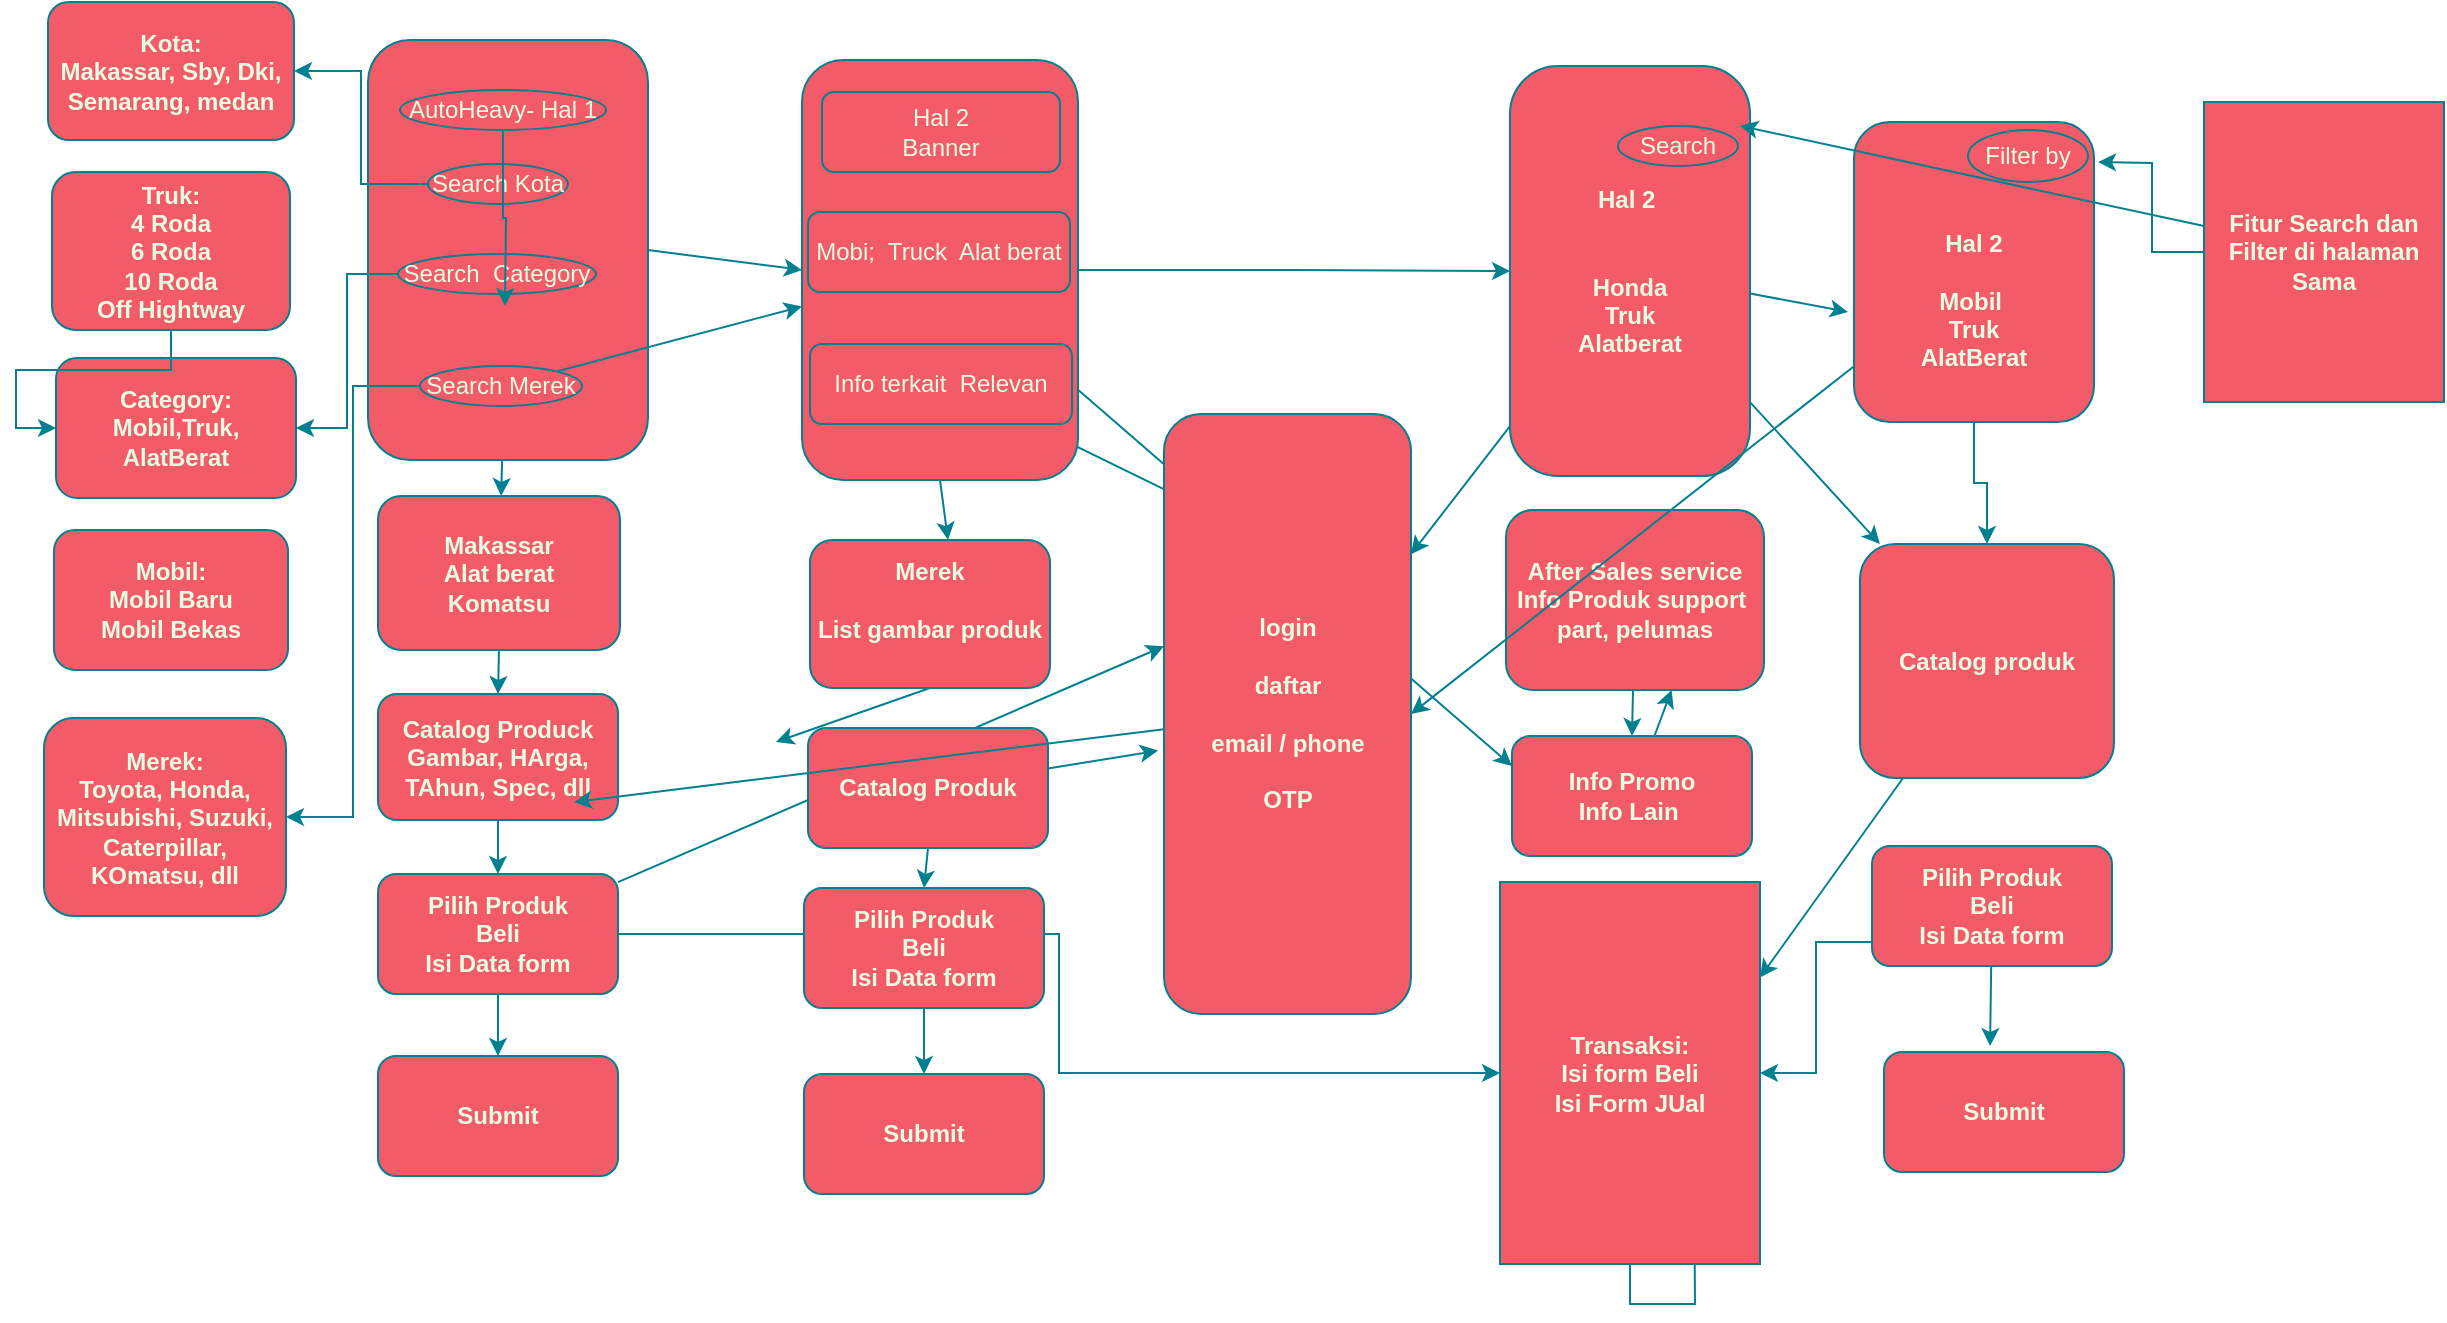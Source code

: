 <mxfile version="21.1.2" type="github">
  <diagram name="Halaman-1" id="3dzhe3GlNRCugnpRDaCN">
    <mxGraphModel dx="2498" dy="573" grid="1" gridSize="10" guides="1" tooltips="1" connect="1" arrows="1" fold="1" page="1" pageScale="1" pageWidth="1169" pageHeight="827" math="0" shadow="0">
      <root>
        <mxCell id="0" />
        <mxCell id="1" parent="0" />
        <mxCell id="Ack3g6VIgKYUrE192UU8-26" value="" style="edgeStyle=none;rounded=0;orthogonalLoop=1;jettySize=auto;html=1;fillColor=#F45B69;strokeColor=#028090;labelBackgroundColor=none;fontColor=default;" parent="1" source="Ack3g6VIgKYUrE192UU8-2" target="Ack3g6VIgKYUrE192UU8-5" edge="1">
          <mxGeometry relative="1" as="geometry" />
        </mxCell>
        <mxCell id="Ack3g6VIgKYUrE192UU8-42" style="edgeStyle=none;rounded=0;orthogonalLoop=1;jettySize=auto;html=1;exitX=1;exitY=0.5;exitDx=0;exitDy=0;entryX=0;entryY=0.5;entryDx=0;entryDy=0;fillColor=#F45B69;strokeColor=#028090;labelBackgroundColor=none;fontColor=default;" parent="1" source="Ack3g6VIgKYUrE192UU8-2" target="Ack3g6VIgKYUrE192UU8-4" edge="1">
          <mxGeometry relative="1" as="geometry" />
        </mxCell>
        <mxCell id="Ack3g6VIgKYUrE192UU8-2" value="" style="rounded=1;whiteSpace=wrap;html=1;fontStyle=1;fillColor=#F45B69;strokeColor=#028090;labelBackgroundColor=none;fontColor=#E4FDE1;" parent="1" vertex="1">
          <mxGeometry x="165" y="29" width="140" height="210" as="geometry" />
        </mxCell>
        <mxCell id="Ack3g6VIgKYUrE192UU8-35" style="edgeStyle=none;rounded=0;orthogonalLoop=1;jettySize=auto;html=1;exitX=0.5;exitY=1;exitDx=0;exitDy=0;fillColor=#F45B69;strokeColor=#028090;labelBackgroundColor=none;fontColor=default;" parent="1" source="Ack3g6VIgKYUrE192UU8-3" edge="1">
          <mxGeometry relative="1" as="geometry">
            <mxPoint x="369" y="380" as="targetPoint" />
          </mxGeometry>
        </mxCell>
        <mxCell id="Ack3g6VIgKYUrE192UU8-3" value="Merek&lt;br&gt;&lt;br&gt;List gambar produk&lt;br&gt;&lt;br&gt;" style="rounded=1;whiteSpace=wrap;html=1;fontStyle=1;fillColor=#F45B69;strokeColor=#028090;labelBackgroundColor=none;fontColor=#E4FDE1;" parent="1" vertex="1">
          <mxGeometry x="386" y="279" width="120" height="74" as="geometry" />
        </mxCell>
        <mxCell id="Ack3g6VIgKYUrE192UU8-45" style="edgeStyle=none;rounded=0;orthogonalLoop=1;jettySize=auto;html=1;exitX=0.5;exitY=1;exitDx=0;exitDy=0;entryX=0.575;entryY=0;entryDx=0;entryDy=0;entryPerimeter=0;fillColor=#F45B69;strokeColor=#028090;labelBackgroundColor=none;fontColor=default;" parent="1" source="Ack3g6VIgKYUrE192UU8-4" target="Ack3g6VIgKYUrE192UU8-3" edge="1">
          <mxGeometry relative="1" as="geometry" />
        </mxCell>
        <mxCell id="Ack3g6VIgKYUrE192UU8-51" style="edgeStyle=none;rounded=0;orthogonalLoop=1;jettySize=auto;html=1;strokeColor=#028090;labelBackgroundColor=none;fontColor=default;" parent="1" edge="1">
          <mxGeometry relative="1" as="geometry">
            <mxPoint x="447" y="196.866" as="sourcePoint" />
            <mxPoint x="668" y="305" as="targetPoint" />
          </mxGeometry>
        </mxCell>
        <mxCell id="Ack3g6VIgKYUrE192UU8-52" style="edgeStyle=none;rounded=0;orthogonalLoop=1;jettySize=auto;html=1;entryX=0;entryY=0.25;entryDx=0;entryDy=0;strokeColor=#028090;labelBackgroundColor=none;fontColor=default;" parent="1" source="Ack3g6VIgKYUrE192UU8-4" target="Ack3g6VIgKYUrE192UU8-9" edge="1">
          <mxGeometry relative="1" as="geometry" />
        </mxCell>
        <mxCell id="Ack3g6VIgKYUrE192UU8-100" style="edgeStyle=orthogonalEdgeStyle;rounded=0;orthogonalLoop=1;jettySize=auto;html=1;strokeColor=#028090;labelBackgroundColor=none;fontColor=default;" parent="1" source="Ack3g6VIgKYUrE192UU8-4" target="Ack3g6VIgKYUrE192UU8-11" edge="1">
          <mxGeometry relative="1" as="geometry" />
        </mxCell>
        <mxCell id="Ack3g6VIgKYUrE192UU8-4" value="" style="rounded=1;whiteSpace=wrap;html=1;fontStyle=1;fillColor=#F45B69;strokeColor=#028090;labelBackgroundColor=none;fontColor=#E4FDE1;" parent="1" vertex="1">
          <mxGeometry x="382" y="39" width="138" height="210" as="geometry" />
        </mxCell>
        <mxCell id="Ack3g6VIgKYUrE192UU8-38" style="edgeStyle=none;rounded=0;orthogonalLoop=1;jettySize=auto;html=1;exitX=0.5;exitY=1;exitDx=0;exitDy=0;entryX=0.5;entryY=0;entryDx=0;entryDy=0;fillColor=#F45B69;strokeColor=#028090;labelBackgroundColor=none;fontColor=default;" parent="1" source="Ack3g6VIgKYUrE192UU8-5" target="Ack3g6VIgKYUrE192UU8-6" edge="1">
          <mxGeometry relative="1" as="geometry" />
        </mxCell>
        <mxCell id="Ack3g6VIgKYUrE192UU8-5" value="Makassar&lt;br&gt;Alat berat&lt;br&gt;Komatsu" style="rounded=1;whiteSpace=wrap;html=1;fontStyle=1;fillColor=#F45B69;strokeColor=#028090;labelBackgroundColor=none;fontColor=#E4FDE1;" parent="1" vertex="1">
          <mxGeometry x="170" y="257" width="121" height="77" as="geometry" />
        </mxCell>
        <mxCell id="Ack3g6VIgKYUrE192UU8-30" style="edgeStyle=none;rounded=0;orthogonalLoop=1;jettySize=auto;html=1;exitX=0.5;exitY=1;exitDx=0;exitDy=0;entryX=0.5;entryY=0;entryDx=0;entryDy=0;fillColor=#F45B69;strokeColor=#028090;labelBackgroundColor=none;fontColor=default;" parent="1" source="Ack3g6VIgKYUrE192UU8-6" target="Ack3g6VIgKYUrE192UU8-7" edge="1">
          <mxGeometry relative="1" as="geometry" />
        </mxCell>
        <mxCell id="Ack3g6VIgKYUrE192UU8-6" value="Catalog Produck&lt;br&gt;Gambar, HArga, TAhun, Spec, dll" style="rounded=1;whiteSpace=wrap;html=1;fontStyle=1;fillColor=#F45B69;strokeColor=#028090;labelBackgroundColor=none;fontColor=#E4FDE1;" parent="1" vertex="1">
          <mxGeometry x="170" y="356" width="120" height="63" as="geometry" />
        </mxCell>
        <mxCell id="Ack3g6VIgKYUrE192UU8-31" style="edgeStyle=none;rounded=0;orthogonalLoop=1;jettySize=auto;html=1;exitX=0.5;exitY=1;exitDx=0;exitDy=0;entryX=0.5;entryY=0;entryDx=0;entryDy=0;fillColor=#F45B69;strokeColor=#028090;labelBackgroundColor=none;fontColor=default;" parent="1" source="Ack3g6VIgKYUrE192UU8-7" target="Ack3g6VIgKYUrE192UU8-18" edge="1">
          <mxGeometry relative="1" as="geometry" />
        </mxCell>
        <mxCell id="Ack3g6VIgKYUrE192UU8-91" style="edgeStyle=none;rounded=0;orthogonalLoop=1;jettySize=auto;html=1;entryX=0;entryY=0.387;entryDx=0;entryDy=0;entryPerimeter=0;fillColor=#F45B69;strokeColor=#028090;labelBackgroundColor=none;fontColor=default;" parent="1" source="Ack3g6VIgKYUrE192UU8-7" target="Ack3g6VIgKYUrE192UU8-24" edge="1">
          <mxGeometry relative="1" as="geometry" />
        </mxCell>
        <mxCell id="Ack3g6VIgKYUrE192UU8-97" style="edgeStyle=orthogonalEdgeStyle;rounded=0;orthogonalLoop=1;jettySize=auto;html=1;strokeColor=#028090;labelBackgroundColor=none;fontColor=default;" parent="1" source="Ack3g6VIgKYUrE192UU8-7" target="Ack3g6VIgKYUrE192UU8-93" edge="1">
          <mxGeometry relative="1" as="geometry" />
        </mxCell>
        <mxCell id="Ack3g6VIgKYUrE192UU8-7" value="Pilih Produk&lt;br&gt;Beli&lt;br&gt;Isi Data form" style="rounded=1;whiteSpace=wrap;html=1;fontStyle=1;fillColor=#F45B69;strokeColor=#028090;labelBackgroundColor=none;fontColor=#E4FDE1;" parent="1" vertex="1">
          <mxGeometry x="170" y="446" width="120" height="60" as="geometry" />
        </mxCell>
        <mxCell id="Ack3g6VIgKYUrE192UU8-65" style="edgeStyle=none;rounded=0;orthogonalLoop=1;jettySize=auto;html=1;entryX=0.642;entryY=1;entryDx=0;entryDy=0;entryPerimeter=0;strokeColor=#028090;labelBackgroundColor=none;fontColor=default;" parent="1" source="Ack3g6VIgKYUrE192UU8-9" target="Ack3g6VIgKYUrE192UU8-10" edge="1">
          <mxGeometry relative="1" as="geometry" />
        </mxCell>
        <mxCell id="Ack3g6VIgKYUrE192UU8-9" value="Info Promo&lt;br&gt;Info Lain&amp;nbsp;" style="rounded=1;whiteSpace=wrap;html=1;fontStyle=1;fillColor=#F45B69;strokeColor=#028090;labelBackgroundColor=none;fontColor=#E4FDE1;" parent="1" vertex="1">
          <mxGeometry x="737" y="377" width="120" height="60" as="geometry" />
        </mxCell>
        <mxCell id="Ack3g6VIgKYUrE192UU8-64" style="edgeStyle=none;rounded=0;orthogonalLoop=1;jettySize=auto;html=1;entryX=0.5;entryY=0;entryDx=0;entryDy=0;strokeColor=#028090;labelBackgroundColor=none;fontColor=default;" parent="1" source="Ack3g6VIgKYUrE192UU8-10" target="Ack3g6VIgKYUrE192UU8-9" edge="1">
          <mxGeometry relative="1" as="geometry" />
        </mxCell>
        <mxCell id="Ack3g6VIgKYUrE192UU8-10" value="After Sales service&lt;br&gt;Info Produk support&amp;nbsp; part, pelumas" style="rounded=1;whiteSpace=wrap;html=1;fontStyle=1;fillColor=#F45B69;strokeColor=#028090;labelBackgroundColor=none;fontColor=#E4FDE1;" parent="1" vertex="1">
          <mxGeometry x="734" y="264" width="129" height="90" as="geometry" />
        </mxCell>
        <mxCell id="Ack3g6VIgKYUrE192UU8-48" style="edgeStyle=none;rounded=0;orthogonalLoop=1;jettySize=auto;html=1;entryX=-0.025;entryY=0.633;entryDx=0;entryDy=0;entryPerimeter=0;strokeColor=#028090;labelBackgroundColor=none;fontColor=default;" parent="1" source="Ack3g6VIgKYUrE192UU8-11" target="Ack3g6VIgKYUrE192UU8-15" edge="1">
          <mxGeometry relative="1" as="geometry" />
        </mxCell>
        <mxCell id="Ack3g6VIgKYUrE192UU8-50" style="edgeStyle=none;rounded=0;orthogonalLoop=1;jettySize=auto;html=1;strokeColor=#028090;labelBackgroundColor=none;fontColor=default;" parent="1" source="Ack3g6VIgKYUrE192UU8-11" target="Ack3g6VIgKYUrE192UU8-24" edge="1">
          <mxGeometry relative="1" as="geometry" />
        </mxCell>
        <mxCell id="Ack3g6VIgKYUrE192UU8-54" style="edgeStyle=none;rounded=0;orthogonalLoop=1;jettySize=auto;html=1;strokeColor=#028090;labelBackgroundColor=none;fontColor=default;" parent="1" source="Ack3g6VIgKYUrE192UU8-11" target="Ack3g6VIgKYUrE192UU8-13" edge="1">
          <mxGeometry relative="1" as="geometry" />
        </mxCell>
        <mxCell id="Ack3g6VIgKYUrE192UU8-11" value="Hal 2&amp;nbsp;&lt;br&gt;&lt;br&gt;&lt;br&gt;Honda&lt;br&gt;Truk&lt;br&gt;Alatberat" style="rounded=1;whiteSpace=wrap;html=1;fontStyle=1;fillColor=#F45B69;strokeColor=#028090;arcSize=20;labelBackgroundColor=none;fontColor=#E4FDE1;" parent="1" vertex="1">
          <mxGeometry x="736" y="42" width="120" height="205" as="geometry" />
        </mxCell>
        <mxCell id="Ack3g6VIgKYUrE192UU8-55" style="edgeStyle=none;rounded=0;orthogonalLoop=1;jettySize=auto;html=1;strokeColor=#028090;labelBackgroundColor=none;fontColor=default;entryX=1;entryY=0.25;entryDx=0;entryDy=0;" parent="1" source="Ack3g6VIgKYUrE192UU8-13" edge="1" target="Ack3g6VIgKYUrE192UU8-93">
          <mxGeometry relative="1" as="geometry">
            <mxPoint x="884.5" y="460" as="targetPoint" />
          </mxGeometry>
        </mxCell>
        <mxCell id="Ack3g6VIgKYUrE192UU8-13" value="Catalog produk" style="rounded=1;whiteSpace=wrap;html=1;fontStyle=1;fillColor=#F45B69;strokeColor=#028090;labelBackgroundColor=none;fontColor=#E4FDE1;" parent="1" vertex="1">
          <mxGeometry x="911" y="281" width="127" height="117" as="geometry" />
        </mxCell>
        <mxCell id="Ack3g6VIgKYUrE192UU8-92" style="edgeStyle=none;rounded=0;orthogonalLoop=1;jettySize=auto;html=1;entryX=1;entryY=0.5;entryDx=0;entryDy=0;fillColor=#F45B69;strokeColor=#028090;labelBackgroundColor=none;fontColor=default;" parent="1" source="Ack3g6VIgKYUrE192UU8-15" target="Ack3g6VIgKYUrE192UU8-24" edge="1">
          <mxGeometry relative="1" as="geometry" />
        </mxCell>
        <mxCell id="WwZIWY8dt1ulHOnOoii4-4" value="" style="edgeStyle=orthogonalEdgeStyle;rounded=0;orthogonalLoop=1;jettySize=auto;html=1;strokeColor=#028090;fontColor=#E4FDE1;fillColor=#F45B69;" edge="1" parent="1" source="Ack3g6VIgKYUrE192UU8-15" target="Ack3g6VIgKYUrE192UU8-13">
          <mxGeometry relative="1" as="geometry" />
        </mxCell>
        <mxCell id="Ack3g6VIgKYUrE192UU8-15" value="&lt;br&gt;&lt;br&gt;Hal 2&lt;br&gt;&lt;br&gt;Mobil&amp;nbsp;&lt;br&gt;Truk&lt;br&gt;AlatBerat" style="rounded=1;whiteSpace=wrap;html=1;fontStyle=1;fillColor=#F45B69;strokeColor=#028090;labelBackgroundColor=none;fontColor=#E4FDE1;" parent="1" vertex="1">
          <mxGeometry x="908" y="70" width="120" height="150" as="geometry" />
        </mxCell>
        <mxCell id="Ack3g6VIgKYUrE192UU8-17" value="Submit" style="rounded=1;whiteSpace=wrap;html=1;fontStyle=1;fillColor=#F45B69;strokeColor=#028090;labelBackgroundColor=none;fontColor=#E4FDE1;" parent="1" vertex="1">
          <mxGeometry x="383" y="546" width="120" height="60" as="geometry" />
        </mxCell>
        <mxCell id="Ack3g6VIgKYUrE192UU8-18" value="Submit" style="rounded=1;whiteSpace=wrap;html=1;fontStyle=1;fillColor=#F45B69;strokeColor=#028090;labelBackgroundColor=none;fontColor=#E4FDE1;" parent="1" vertex="1">
          <mxGeometry x="170" y="537" width="120" height="60" as="geometry" />
        </mxCell>
        <mxCell id="Ack3g6VIgKYUrE192UU8-36" style="edgeStyle=none;rounded=0;orthogonalLoop=1;jettySize=auto;html=1;exitX=0.5;exitY=1;exitDx=0;exitDy=0;entryX=0.5;entryY=0;entryDx=0;entryDy=0;fillColor=#F45B69;strokeColor=#028090;labelBackgroundColor=none;fontColor=default;" parent="1" source="Ack3g6VIgKYUrE192UU8-19" target="Ack3g6VIgKYUrE192UU8-20" edge="1">
          <mxGeometry relative="1" as="geometry" />
        </mxCell>
        <mxCell id="Ack3g6VIgKYUrE192UU8-41" style="edgeStyle=none;rounded=0;orthogonalLoop=1;jettySize=auto;html=1;entryX=-0.024;entryY=0.561;entryDx=0;entryDy=0;entryPerimeter=0;fillColor=#F45B69;strokeColor=#028090;labelBackgroundColor=none;fontColor=default;" parent="1" source="Ack3g6VIgKYUrE192UU8-19" target="Ack3g6VIgKYUrE192UU8-24" edge="1">
          <mxGeometry relative="1" as="geometry" />
        </mxCell>
        <mxCell id="Ack3g6VIgKYUrE192UU8-19" value="Catalog Produk" style="rounded=1;whiteSpace=wrap;html=1;fontStyle=1;fillColor=#F45B69;strokeColor=#028090;labelBackgroundColor=none;fontColor=#E4FDE1;" parent="1" vertex="1">
          <mxGeometry x="385" y="373" width="120" height="60" as="geometry" />
        </mxCell>
        <mxCell id="Ack3g6VIgKYUrE192UU8-37" style="edgeStyle=none;rounded=0;orthogonalLoop=1;jettySize=auto;html=1;exitX=0.5;exitY=1;exitDx=0;exitDy=0;entryX=0.5;entryY=0;entryDx=0;entryDy=0;fillColor=#F45B69;strokeColor=#028090;labelBackgroundColor=none;fontColor=default;" parent="1" source="Ack3g6VIgKYUrE192UU8-20" target="Ack3g6VIgKYUrE192UU8-17" edge="1">
          <mxGeometry relative="1" as="geometry" />
        </mxCell>
        <mxCell id="Ack3g6VIgKYUrE192UU8-20" value="Pilih Produk&lt;br style=&quot;border-color: var(--border-color);&quot;&gt;Beli&lt;br style=&quot;border-color: var(--border-color);&quot;&gt;Isi Data form" style="rounded=1;whiteSpace=wrap;html=1;fontStyle=1;fillColor=#F45B69;strokeColor=#028090;labelBackgroundColor=none;fontColor=#E4FDE1;" parent="1" vertex="1">
          <mxGeometry x="383" y="453" width="120" height="60" as="geometry" />
        </mxCell>
        <mxCell id="Ack3g6VIgKYUrE192UU8-22" value="Submit" style="rounded=1;whiteSpace=wrap;html=1;fontStyle=1;fillColor=#F45B69;strokeColor=#028090;labelBackgroundColor=none;fontColor=#E4FDE1;" parent="1" vertex="1">
          <mxGeometry x="923" y="535" width="120" height="60" as="geometry" />
        </mxCell>
        <mxCell id="Ack3g6VIgKYUrE192UU8-39" style="edgeStyle=none;rounded=0;orthogonalLoop=1;jettySize=auto;html=1;fillColor=#F45B69;strokeColor=#028090;labelBackgroundColor=none;fontColor=default;" parent="1" source="Ack3g6VIgKYUrE192UU8-24" edge="1">
          <mxGeometry relative="1" as="geometry">
            <mxPoint x="268" y="410" as="targetPoint" />
          </mxGeometry>
        </mxCell>
        <mxCell id="Ack3g6VIgKYUrE192UU8-24" value="login&lt;br&gt;&lt;br&gt;daftar&lt;br&gt;&lt;br&gt;email / phone&lt;br&gt;&lt;br&gt;OTP" style="rounded=1;whiteSpace=wrap;html=1;fontStyle=1;fillColor=#F45B69;strokeColor=#028090;labelBackgroundColor=none;fontColor=#E4FDE1;" parent="1" vertex="1">
          <mxGeometry x="563" y="216" width="123.5" height="300" as="geometry" />
        </mxCell>
        <mxCell id="Ack3g6VIgKYUrE192UU8-47" value="Search" style="ellipse;whiteSpace=wrap;html=1;fillColor=#F45B69;strokeColor=#028090;labelBackgroundColor=none;fontColor=#E4FDE1;" parent="1" vertex="1">
          <mxGeometry x="790" y="72" width="60" height="20" as="geometry" />
        </mxCell>
        <mxCell id="Ack3g6VIgKYUrE192UU8-49" value="Filter by" style="ellipse;whiteSpace=wrap;html=1;fillColor=#F45B69;strokeColor=#028090;labelBackgroundColor=none;fontColor=#E4FDE1;" parent="1" vertex="1">
          <mxGeometry x="965" y="74" width="60" height="26" as="geometry" />
        </mxCell>
        <mxCell id="Ack3g6VIgKYUrE192UU8-57" style="edgeStyle=none;rounded=0;orthogonalLoop=1;jettySize=auto;html=1;entryX=0.442;entryY=-0.05;entryDx=0;entryDy=0;entryPerimeter=0;strokeColor=#028090;labelBackgroundColor=none;fontColor=default;" parent="1" source="Ack3g6VIgKYUrE192UU8-53" target="Ack3g6VIgKYUrE192UU8-22" edge="1">
          <mxGeometry relative="1" as="geometry" />
        </mxCell>
        <mxCell id="Ack3g6VIgKYUrE192UU8-103" style="edgeStyle=orthogonalEdgeStyle;rounded=0;orthogonalLoop=1;jettySize=auto;html=1;entryX=1;entryY=0.5;entryDx=0;entryDy=0;fillColor=#F45B69;labelBackgroundColor=none;strokeColor=#028090;fontColor=default;" parent="1" source="Ack3g6VIgKYUrE192UU8-53" target="Ack3g6VIgKYUrE192UU8-93" edge="1">
          <mxGeometry relative="1" as="geometry">
            <Array as="points">
              <mxPoint x="889" y="480" />
              <mxPoint x="889" y="545" />
            </Array>
          </mxGeometry>
        </mxCell>
        <mxCell id="Ack3g6VIgKYUrE192UU8-53" value="Pilih Produk&lt;br style=&quot;border-color: var(--border-color);&quot;&gt;Beli&lt;br style=&quot;border-color: var(--border-color);&quot;&gt;Isi Data form" style="rounded=1;whiteSpace=wrap;html=1;fontStyle=1;fillColor=#F45B69;strokeColor=#028090;labelBackgroundColor=none;fontColor=#E4FDE1;" parent="1" vertex="1">
          <mxGeometry x="917" y="432" width="120" height="60" as="geometry" />
        </mxCell>
        <mxCell id="Ack3g6VIgKYUrE192UU8-63" style="edgeStyle=none;rounded=0;orthogonalLoop=1;jettySize=auto;html=1;entryX=0.958;entryY=0.146;entryDx=0;entryDy=0;entryPerimeter=0;strokeColor=#028090;labelBackgroundColor=none;fontColor=default;" parent="1" source="Ack3g6VIgKYUrE192UU8-61" target="Ack3g6VIgKYUrE192UU8-11" edge="1">
          <mxGeometry relative="1" as="geometry" />
        </mxCell>
        <mxCell id="WwZIWY8dt1ulHOnOoii4-12" style="edgeStyle=orthogonalEdgeStyle;rounded=0;orthogonalLoop=1;jettySize=auto;html=1;strokeColor=#028090;fontColor=#E4FDE1;fillColor=#F45B69;" edge="1" parent="1" source="Ack3g6VIgKYUrE192UU8-61">
          <mxGeometry relative="1" as="geometry">
            <mxPoint x="1030" y="90" as="targetPoint" />
          </mxGeometry>
        </mxCell>
        <mxCell id="Ack3g6VIgKYUrE192UU8-61" value="Fitur Search dan Filter di halaman Sama" style="rounded=1;whiteSpace=wrap;html=1;fontStyle=1;fillColor=#F45B69;strokeColor=#028090;arcSize=0;labelBackgroundColor=none;fontColor=#E4FDE1;" parent="1" vertex="1">
          <mxGeometry x="1083" y="60" width="120" height="150" as="geometry" />
        </mxCell>
        <mxCell id="Ack3g6VIgKYUrE192UU8-66" value="Category:&lt;br&gt;Mobil,Truk, AlatBerat" style="rounded=1;whiteSpace=wrap;html=1;fontStyle=1;fillColor=#F45B69;strokeColor=#028090;labelBackgroundColor=none;fontColor=#E4FDE1;" parent="1" vertex="1">
          <mxGeometry x="9" y="188" width="120" height="70" as="geometry" />
        </mxCell>
        <mxCell id="Ack3g6VIgKYUrE192UU8-67" value="Kota:&lt;br&gt;Makassar, Sby, Dki, Semarang, medan" style="rounded=1;whiteSpace=wrap;html=1;fontStyle=1;fillColor=#F45B69;strokeColor=#028090;labelBackgroundColor=none;fontColor=#E4FDE1;" parent="1" vertex="1">
          <mxGeometry x="5" y="10" width="123" height="69" as="geometry" />
        </mxCell>
        <mxCell id="Ack3g6VIgKYUrE192UU8-71" value="Mobil:&lt;br&gt;Mobil Baru&lt;br&gt;Mobil Bekas" style="rounded=1;whiteSpace=wrap;html=1;fontStyle=1;fillColor=#F45B69;strokeColor=#028090;labelBackgroundColor=none;fontColor=#E4FDE1;" parent="1" vertex="1">
          <mxGeometry x="8" y="274" width="117" height="70" as="geometry" />
        </mxCell>
        <mxCell id="WwZIWY8dt1ulHOnOoii4-9" style="edgeStyle=orthogonalEdgeStyle;rounded=0;orthogonalLoop=1;jettySize=auto;html=1;entryX=0;entryY=0.5;entryDx=0;entryDy=0;strokeColor=#028090;fontColor=#E4FDE1;fillColor=#F45B69;" edge="1" parent="1" source="Ack3g6VIgKYUrE192UU8-72" target="Ack3g6VIgKYUrE192UU8-66">
          <mxGeometry relative="1" as="geometry" />
        </mxCell>
        <mxCell id="Ack3g6VIgKYUrE192UU8-72" value="Truk:&lt;br&gt;4 Roda&lt;br&gt;6 Roda&lt;br&gt;10 Roda&lt;br&gt;Off Hightway" style="rounded=1;whiteSpace=wrap;html=1;fontStyle=1;fillColor=#F45B69;strokeColor=#028090;labelBackgroundColor=none;fontColor=#E4FDE1;" parent="1" vertex="1">
          <mxGeometry x="7" y="95" width="119" height="79" as="geometry" />
        </mxCell>
        <mxCell id="WwZIWY8dt1ulHOnOoii4-5" style="edgeStyle=orthogonalEdgeStyle;rounded=0;orthogonalLoop=1;jettySize=auto;html=1;entryX=1;entryY=0.5;entryDx=0;entryDy=0;strokeColor=#028090;fontColor=#E4FDE1;fillColor=#F45B69;" edge="1" parent="1" source="Ack3g6VIgKYUrE192UU8-75" target="Ack3g6VIgKYUrE192UU8-67">
          <mxGeometry relative="1" as="geometry" />
        </mxCell>
        <mxCell id="Ack3g6VIgKYUrE192UU8-75" value="Search Kota" style="ellipse;whiteSpace=wrap;html=1;fillColor=#F45B69;strokeColor=#028090;labelBackgroundColor=none;fontColor=#E4FDE1;" parent="1" vertex="1">
          <mxGeometry x="195" y="91" width="70" height="20" as="geometry" />
        </mxCell>
        <mxCell id="WwZIWY8dt1ulHOnOoii4-7" style="edgeStyle=orthogonalEdgeStyle;rounded=0;orthogonalLoop=1;jettySize=auto;html=1;entryX=1;entryY=0.5;entryDx=0;entryDy=0;strokeColor=#028090;fontColor=#E4FDE1;fillColor=#F45B69;" edge="1" parent="1" source="Ack3g6VIgKYUrE192UU8-76" target="Ack3g6VIgKYUrE192UU8-66">
          <mxGeometry relative="1" as="geometry" />
        </mxCell>
        <mxCell id="Ack3g6VIgKYUrE192UU8-76" value="Search&amp;nbsp; Category" style="ellipse;whiteSpace=wrap;html=1;fillColor=#F45B69;strokeColor=#028090;labelBackgroundColor=none;fontColor=#E4FDE1;" parent="1" vertex="1">
          <mxGeometry x="180" y="136" width="99" height="20" as="geometry" />
        </mxCell>
        <mxCell id="Ack3g6VIgKYUrE192UU8-79" value="" style="edgeStyle=none;rounded=0;orthogonalLoop=1;jettySize=auto;html=1;strokeColor=#028090;labelBackgroundColor=none;fontColor=default;" parent="1" source="Ack3g6VIgKYUrE192UU8-77" target="Ack3g6VIgKYUrE192UU8-4" edge="1">
          <mxGeometry relative="1" as="geometry" />
        </mxCell>
        <mxCell id="WwZIWY8dt1ulHOnOoii4-11" style="edgeStyle=orthogonalEdgeStyle;rounded=0;orthogonalLoop=1;jettySize=auto;html=1;entryX=1;entryY=0.5;entryDx=0;entryDy=0;strokeColor=#028090;fontColor=#E4FDE1;fillColor=#F45B69;" edge="1" parent="1" source="Ack3g6VIgKYUrE192UU8-77" target="WwZIWY8dt1ulHOnOoii4-1">
          <mxGeometry relative="1" as="geometry" />
        </mxCell>
        <mxCell id="Ack3g6VIgKYUrE192UU8-77" value="Search Merek" style="ellipse;whiteSpace=wrap;html=1;fillColor=#F45B69;strokeColor=#028090;labelBackgroundColor=none;fontColor=#E4FDE1;" parent="1" vertex="1">
          <mxGeometry x="191" y="192" width="81" height="20" as="geometry" />
        </mxCell>
        <mxCell id="WwZIWY8dt1ulHOnOoii4-3" value="" style="edgeStyle=orthogonalEdgeStyle;rounded=0;orthogonalLoop=1;jettySize=auto;html=1;strokeColor=#028090;fontColor=#E4FDE1;fillColor=#F45B69;" edge="1" parent="1" source="Ack3g6VIgKYUrE192UU8-80">
          <mxGeometry relative="1" as="geometry">
            <mxPoint x="233.5" y="162" as="targetPoint" />
          </mxGeometry>
        </mxCell>
        <mxCell id="Ack3g6VIgKYUrE192UU8-80" value="AutoHeavy- Hal 1" style="ellipse;whiteSpace=wrap;html=1;fillColor=#F45B69;strokeColor=#028090;labelBackgroundColor=none;fontColor=#E4FDE1;" parent="1" vertex="1">
          <mxGeometry x="181" y="54" width="103" height="20" as="geometry" />
        </mxCell>
        <mxCell id="Ack3g6VIgKYUrE192UU8-82" value="Hal 2&lt;br&gt;Banner" style="rounded=1;whiteSpace=wrap;html=1;fillColor=#F45B69;labelBackgroundColor=none;strokeColor=#028090;fontColor=#E4FDE1;" parent="1" vertex="1">
          <mxGeometry x="392" y="55" width="119" height="40" as="geometry" />
        </mxCell>
        <mxCell id="Ack3g6VIgKYUrE192UU8-83" value="Mobi;&amp;nbsp; Truck&amp;nbsp; Alat berat" style="rounded=1;whiteSpace=wrap;html=1;fillColor=#F45B69;labelBackgroundColor=none;strokeColor=#028090;fontColor=#E4FDE1;" parent="1" vertex="1">
          <mxGeometry x="385" y="115" width="131" height="40" as="geometry" />
        </mxCell>
        <mxCell id="Ack3g6VIgKYUrE192UU8-85" value="Info terkait&amp;nbsp; Relevan" style="rounded=1;whiteSpace=wrap;html=1;fillColor=#F45B69;labelBackgroundColor=none;strokeColor=#028090;fontColor=#E4FDE1;" parent="1" vertex="1">
          <mxGeometry x="386" y="181" width="131" height="40" as="geometry" />
        </mxCell>
        <mxCell id="Ack3g6VIgKYUrE192UU8-104" style="edgeStyle=orthogonalEdgeStyle;rounded=0;orthogonalLoop=1;jettySize=auto;html=1;fillColor=#F45B69;labelBackgroundColor=none;strokeColor=#028090;fontColor=default;" parent="1" source="Ack3g6VIgKYUrE192UU8-93" edge="1">
          <mxGeometry relative="1" as="geometry">
            <mxPoint x="828" y="590" as="targetPoint" />
          </mxGeometry>
        </mxCell>
        <mxCell id="Ack3g6VIgKYUrE192UU8-93" value="Transaksi:&lt;br&gt;Isi form Beli&lt;br&gt;Isi Form JUal" style="rounded=1;whiteSpace=wrap;html=1;fontStyle=1;fillColor=#F45B69;strokeColor=#028090;arcSize=0;labelBackgroundColor=none;fontColor=#E4FDE1;" parent="1" vertex="1">
          <mxGeometry x="731" y="450" width="130" height="191" as="geometry" />
        </mxCell>
        <mxCell id="WwZIWY8dt1ulHOnOoii4-1" value="Merek:&lt;br style=&quot;border-color: var(--border-color);&quot;&gt;Toyota, Honda, Mitsubishi, Suzuki, Caterpillar, KOmatsu, dll" style="rounded=1;whiteSpace=wrap;html=1;fontStyle=1;fillColor=#F45B69;strokeColor=#028090;labelBackgroundColor=none;fontColor=#E4FDE1;" vertex="1" parent="1">
          <mxGeometry x="3" y="368" width="121" height="99" as="geometry" />
        </mxCell>
      </root>
    </mxGraphModel>
  </diagram>
</mxfile>
